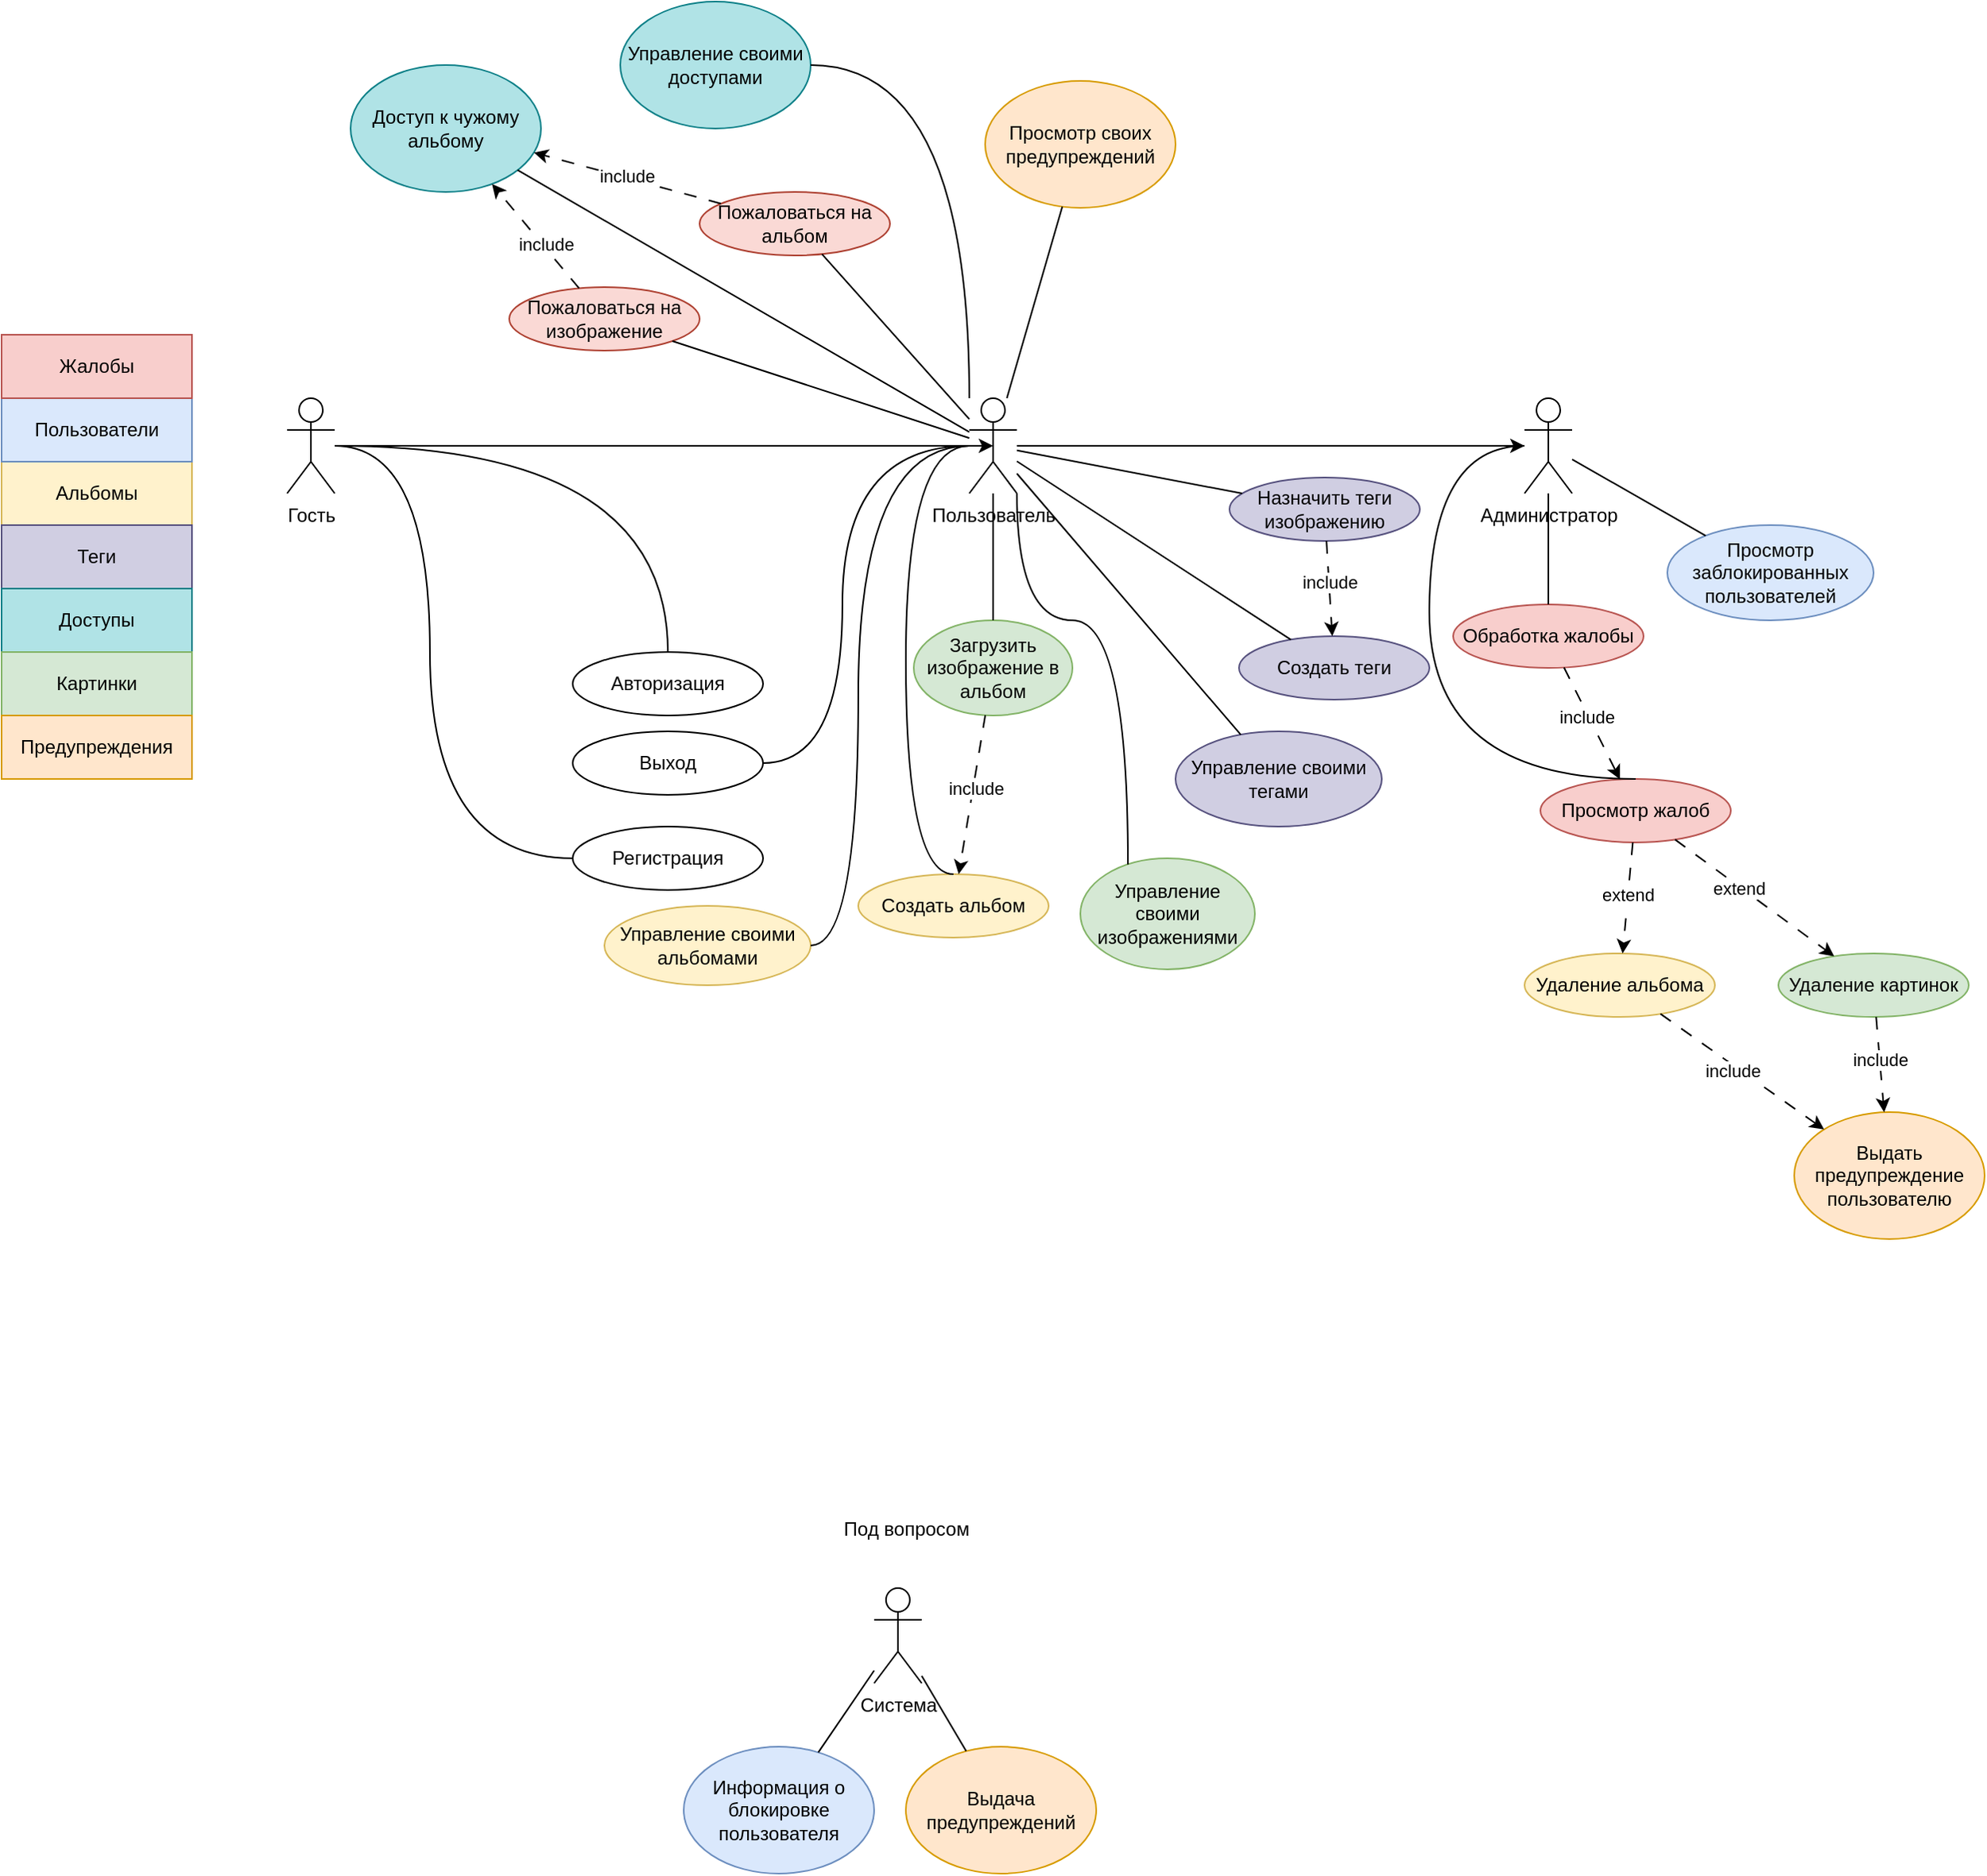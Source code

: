 <mxfile version="24.6.1" type="device" pages="2">
  <diagram id="51-FQfyo7nBuKfRD5Ra7" name="Прецеденты все">
    <mxGraphModel dx="1810" dy="2349" grid="1" gridSize="10" guides="1" tooltips="1" connect="1" arrows="1" fold="1" page="1" pageScale="1" pageWidth="827" pageHeight="1169" math="0" shadow="0">
      <root>
        <mxCell id="0" />
        <mxCell id="1" parent="0" />
        <mxCell id="ZRGMgTDK0uKQOCcNGdat-2" value="Авторизация" style="ellipse;whiteSpace=wrap;html=1;" parent="1" vertex="1">
          <mxGeometry y="320" width="120" height="40" as="geometry" />
        </mxCell>
        <mxCell id="ZRGMgTDK0uKQOCcNGdat-3" value="Регистрация" style="ellipse;whiteSpace=wrap;html=1;" parent="1" vertex="1">
          <mxGeometry y="430" width="120" height="40" as="geometry" />
        </mxCell>
        <mxCell id="ZRGMgTDK0uKQOCcNGdat-4" value="Выход" style="ellipse;whiteSpace=wrap;html=1;" parent="1" vertex="1">
          <mxGeometry y="370" width="120" height="40" as="geometry" />
        </mxCell>
        <mxCell id="ZRGMgTDK0uKQOCcNGdat-5" value="" style="endArrow=none;html=1;rounded=0;edgeStyle=orthogonalEdgeStyle;curved=1;" parent="1" source="ZRGMgTDK0uKQOCcNGdat-34" target="ZRGMgTDK0uKQOCcNGdat-2" edge="1">
          <mxGeometry width="50" height="50" relative="1" as="geometry">
            <mxPoint x="430" y="400" as="sourcePoint" />
            <mxPoint x="480" y="350" as="targetPoint" />
          </mxGeometry>
        </mxCell>
        <mxCell id="ZRGMgTDK0uKQOCcNGdat-6" value="" style="endArrow=none;html=1;rounded=0;edgeStyle=orthogonalEdgeStyle;curved=1;" parent="1" source="ZRGMgTDK0uKQOCcNGdat-1" target="ZRGMgTDK0uKQOCcNGdat-4" edge="1">
          <mxGeometry width="50" height="50" relative="1" as="geometry">
            <mxPoint x="430" y="400" as="sourcePoint" />
            <mxPoint x="480" y="350" as="targetPoint" />
            <Array as="points">
              <mxPoint x="170" y="190" />
              <mxPoint x="170" y="390" />
            </Array>
          </mxGeometry>
        </mxCell>
        <mxCell id="ZRGMgTDK0uKQOCcNGdat-7" value="" style="endArrow=none;html=1;rounded=0;edgeStyle=orthogonalEdgeStyle;curved=1;" parent="1" source="ZRGMgTDK0uKQOCcNGdat-3" target="ZRGMgTDK0uKQOCcNGdat-34" edge="1">
          <mxGeometry width="50" height="50" relative="1" as="geometry">
            <mxPoint x="430" y="400" as="sourcePoint" />
            <mxPoint x="480" y="350" as="targetPoint" />
            <Array as="points">
              <mxPoint x="-90" y="450" />
              <mxPoint x="-90" y="190" />
            </Array>
          </mxGeometry>
        </mxCell>
        <mxCell id="ZRGMgTDK0uKQOCcNGdat-8" value="Загрузить изображение в альбом" style="ellipse;whiteSpace=wrap;html=1;fillColor=#d5e8d4;strokeColor=#82b366;" parent="1" vertex="1">
          <mxGeometry x="215" y="300" width="100" height="60" as="geometry" />
        </mxCell>
        <mxCell id="ZRGMgTDK0uKQOCcNGdat-9" value="Создать альбом" style="ellipse;whiteSpace=wrap;html=1;fillColor=#fff2cc;strokeColor=#d6b656;" parent="1" vertex="1">
          <mxGeometry x="180" y="460" width="120" height="40" as="geometry" />
        </mxCell>
        <mxCell id="ZRGMgTDK0uKQOCcNGdat-11" value="Создать теги" style="ellipse;whiteSpace=wrap;html=1;fillColor=#d0cee2;strokeColor=#56517e;" parent="1" vertex="1">
          <mxGeometry x="420" y="310" width="120" height="40" as="geometry" />
        </mxCell>
        <mxCell id="ZRGMgTDK0uKQOCcNGdat-12" value="Назначить теги изображению" style="ellipse;whiteSpace=wrap;html=1;fillColor=#d0cee2;strokeColor=#56517e;" parent="1" vertex="1">
          <mxGeometry x="414" y="210" width="120" height="40" as="geometry" />
        </mxCell>
        <mxCell id="ZRGMgTDK0uKQOCcNGdat-13" value="" style="endArrow=none;html=1;rounded=0;" parent="1" source="ZRGMgTDK0uKQOCcNGdat-1" target="ZRGMgTDK0uKQOCcNGdat-8" edge="1">
          <mxGeometry width="50" height="50" relative="1" as="geometry">
            <mxPoint x="430" y="400" as="sourcePoint" />
            <mxPoint x="480" y="350" as="targetPoint" />
          </mxGeometry>
        </mxCell>
        <mxCell id="ZRGMgTDK0uKQOCcNGdat-14" value="" style="endArrow=none;html=1;rounded=0;edgeStyle=orthogonalEdgeStyle;curved=1;entryX=0.5;entryY=0;entryDx=0;entryDy=0;" parent="1" source="ZRGMgTDK0uKQOCcNGdat-1" target="ZRGMgTDK0uKQOCcNGdat-9" edge="1">
          <mxGeometry width="50" height="50" relative="1" as="geometry">
            <mxPoint x="430" y="400" as="sourcePoint" />
            <mxPoint x="480" y="350" as="targetPoint" />
            <Array as="points">
              <mxPoint x="210" y="190" />
              <mxPoint x="210" y="460" />
            </Array>
          </mxGeometry>
        </mxCell>
        <mxCell id="ZRGMgTDK0uKQOCcNGdat-15" value="" style="endArrow=classic;html=1;rounded=0;dashed=1;dashPattern=8 8;" parent="1" source="ZRGMgTDK0uKQOCcNGdat-8" target="ZRGMgTDK0uKQOCcNGdat-9" edge="1">
          <mxGeometry width="50" height="50" relative="1" as="geometry">
            <mxPoint x="430" y="400" as="sourcePoint" />
            <mxPoint x="480" y="350" as="targetPoint" />
          </mxGeometry>
        </mxCell>
        <mxCell id="ZRGMgTDK0uKQOCcNGdat-16" value="include" style="edgeLabel;html=1;align=center;verticalAlign=middle;resizable=0;points=[];" parent="ZRGMgTDK0uKQOCcNGdat-15" vertex="1" connectable="0">
          <mxGeometry x="-0.092" y="1" relative="1" as="geometry">
            <mxPoint as="offset" />
          </mxGeometry>
        </mxCell>
        <mxCell id="ZRGMgTDK0uKQOCcNGdat-18" value="" style="endArrow=none;html=1;rounded=0;" parent="1" source="ZRGMgTDK0uKQOCcNGdat-1" target="ZRGMgTDK0uKQOCcNGdat-12" edge="1">
          <mxGeometry width="50" height="50" relative="1" as="geometry">
            <mxPoint x="430" y="400" as="sourcePoint" />
            <mxPoint x="480" y="350" as="targetPoint" />
          </mxGeometry>
        </mxCell>
        <mxCell id="ZRGMgTDK0uKQOCcNGdat-19" value="" style="endArrow=none;html=1;rounded=0;" parent="1" source="ZRGMgTDK0uKQOCcNGdat-1" target="ZRGMgTDK0uKQOCcNGdat-11" edge="1">
          <mxGeometry width="50" height="50" relative="1" as="geometry">
            <mxPoint x="430" y="400" as="sourcePoint" />
            <mxPoint x="480" y="350" as="targetPoint" />
          </mxGeometry>
        </mxCell>
        <mxCell id="ZRGMgTDK0uKQOCcNGdat-20" value="" style="endArrow=classic;html=1;rounded=0;dashed=1;dashPattern=8 8;" parent="1" source="ZRGMgTDK0uKQOCcNGdat-12" target="ZRGMgTDK0uKQOCcNGdat-11" edge="1">
          <mxGeometry width="50" height="50" relative="1" as="geometry">
            <mxPoint x="310" y="360" as="sourcePoint" />
            <mxPoint x="360" y="310" as="targetPoint" />
          </mxGeometry>
        </mxCell>
        <mxCell id="ZRGMgTDK0uKQOCcNGdat-21" value="include" style="edgeLabel;html=1;align=center;verticalAlign=middle;resizable=0;points=[];" parent="ZRGMgTDK0uKQOCcNGdat-20" vertex="1" connectable="0">
          <mxGeometry x="-0.153" relative="1" as="geometry">
            <mxPoint as="offset" />
          </mxGeometry>
        </mxCell>
        <mxCell id="ZRGMgTDK0uKQOCcNGdat-22" value="Доступ к чужому альбому" style="ellipse;whiteSpace=wrap;html=1;fillColor=#b0e3e6;strokeColor=#0e8088;" parent="1" vertex="1">
          <mxGeometry x="-140" y="-50" width="120" height="80" as="geometry" />
        </mxCell>
        <mxCell id="ZRGMgTDK0uKQOCcNGdat-23" value="Пожаловаться на альбом" style="ellipse;whiteSpace=wrap;html=1;fillColor=#fad9d5;strokeColor=#ae4132;" parent="1" vertex="1">
          <mxGeometry x="80" y="30" width="120" height="40" as="geometry" />
        </mxCell>
        <mxCell id="ZRGMgTDK0uKQOCcNGdat-24" value="Пожаловаться на изображение" style="ellipse;whiteSpace=wrap;html=1;fillColor=#fad9d5;strokeColor=#ae4132;" parent="1" vertex="1">
          <mxGeometry x="-40" y="90" width="120" height="40" as="geometry" />
        </mxCell>
        <mxCell id="ZRGMgTDK0uKQOCcNGdat-26" value="" style="endArrow=none;html=1;rounded=0;" parent="1" source="ZRGMgTDK0uKQOCcNGdat-1" target="ZRGMgTDK0uKQOCcNGdat-22" edge="1">
          <mxGeometry width="50" height="50" relative="1" as="geometry">
            <mxPoint x="300" y="110" as="sourcePoint" />
            <mxPoint x="350" y="60" as="targetPoint" />
          </mxGeometry>
        </mxCell>
        <mxCell id="ZRGMgTDK0uKQOCcNGdat-27" value="" style="endArrow=none;html=1;rounded=0;" parent="1" source="ZRGMgTDK0uKQOCcNGdat-1" target="ZRGMgTDK0uKQOCcNGdat-24" edge="1">
          <mxGeometry width="50" height="50" relative="1" as="geometry">
            <mxPoint x="300" y="110" as="sourcePoint" />
            <mxPoint x="350" y="60" as="targetPoint" />
          </mxGeometry>
        </mxCell>
        <mxCell id="ZRGMgTDK0uKQOCcNGdat-28" value="" style="endArrow=none;html=1;rounded=0;" parent="1" source="ZRGMgTDK0uKQOCcNGdat-23" target="ZRGMgTDK0uKQOCcNGdat-1" edge="1">
          <mxGeometry width="50" height="50" relative="1" as="geometry">
            <mxPoint x="180" y="120" as="sourcePoint" />
            <mxPoint x="139.643" y="170" as="targetPoint" />
          </mxGeometry>
        </mxCell>
        <mxCell id="ZRGMgTDK0uKQOCcNGdat-29" value="" style="endArrow=classic;html=1;rounded=0;dashed=1;dashPattern=8 8;" parent="1" source="ZRGMgTDK0uKQOCcNGdat-23" target="ZRGMgTDK0uKQOCcNGdat-22" edge="1">
          <mxGeometry width="50" height="50" relative="1" as="geometry">
            <mxPoint x="180" y="120" as="sourcePoint" />
            <mxPoint x="230" y="70" as="targetPoint" />
          </mxGeometry>
        </mxCell>
        <mxCell id="ZRGMgTDK0uKQOCcNGdat-31" value="include" style="edgeLabel;html=1;align=center;verticalAlign=middle;resizable=0;points=[];" parent="ZRGMgTDK0uKQOCcNGdat-29" vertex="1" connectable="0">
          <mxGeometry x="0.014" y="-1" relative="1" as="geometry">
            <mxPoint as="offset" />
          </mxGeometry>
        </mxCell>
        <mxCell id="ZRGMgTDK0uKQOCcNGdat-30" value="" style="endArrow=classic;html=1;rounded=0;dashed=1;dashPattern=8 8;" parent="1" source="ZRGMgTDK0uKQOCcNGdat-24" target="ZRGMgTDK0uKQOCcNGdat-22" edge="1">
          <mxGeometry width="50" height="50" relative="1" as="geometry">
            <mxPoint x="180" y="120" as="sourcePoint" />
            <mxPoint x="230" y="70" as="targetPoint" />
          </mxGeometry>
        </mxCell>
        <mxCell id="ZRGMgTDK0uKQOCcNGdat-33" value="include" style="edgeLabel;html=1;align=center;verticalAlign=middle;resizable=0;points=[];" parent="ZRGMgTDK0uKQOCcNGdat-30" vertex="1" connectable="0">
          <mxGeometry x="-0.186" y="-1" relative="1" as="geometry">
            <mxPoint as="offset" />
          </mxGeometry>
        </mxCell>
        <mxCell id="ZRGMgTDK0uKQOCcNGdat-34" value="Гость" style="shape=umlActor;verticalLabelPosition=bottom;verticalAlign=top;html=1;outlineConnect=0;" parent="1" vertex="1">
          <mxGeometry x="-180" y="160" width="30" height="60" as="geometry" />
        </mxCell>
        <mxCell id="HD56RRknN_QBPDEzP8vD-1" value="" style="endArrow=classic;html=1;rounded=0;entryX=0.5;entryY=0.5;entryDx=0;entryDy=0;entryPerimeter=0;" parent="1" source="ZRGMgTDK0uKQOCcNGdat-34" target="ZRGMgTDK0uKQOCcNGdat-1" edge="1">
          <mxGeometry width="50" height="50" relative="1" as="geometry">
            <mxPoint x="220" y="250" as="sourcePoint" />
            <mxPoint x="270" y="200" as="targetPoint" />
          </mxGeometry>
        </mxCell>
        <mxCell id="HD56RRknN_QBPDEzP8vD-2" value="Альбомы" style="rounded=0;whiteSpace=wrap;html=1;fillColor=#fff2cc;strokeColor=#d6b656;" parent="1" vertex="1">
          <mxGeometry x="-360" y="200" width="120" height="40" as="geometry" />
        </mxCell>
        <mxCell id="HD56RRknN_QBPDEzP8vD-3" value="Теги" style="rounded=0;whiteSpace=wrap;html=1;fillColor=#d0cee2;strokeColor=#56517e;" parent="1" vertex="1">
          <mxGeometry x="-360" y="240" width="120" height="40" as="geometry" />
        </mxCell>
        <mxCell id="HD56RRknN_QBPDEzP8vD-4" value="Доступы" style="rounded=0;whiteSpace=wrap;html=1;fillColor=#b0e3e6;strokeColor=#0e8088;" parent="1" vertex="1">
          <mxGeometry x="-360" y="280" width="120" height="40" as="geometry" />
        </mxCell>
        <mxCell id="HD56RRknN_QBPDEzP8vD-5" value="Пользователи" style="rounded=0;whiteSpace=wrap;html=1;fillColor=#dae8fc;strokeColor=#6c8ebf;" parent="1" vertex="1">
          <mxGeometry x="-360" y="160" width="120" height="40" as="geometry" />
        </mxCell>
        <mxCell id="HD56RRknN_QBPDEzP8vD-6" value="Жалобы" style="rounded=0;whiteSpace=wrap;html=1;fillColor=#f8cecc;strokeColor=#b85450;" parent="1" vertex="1">
          <mxGeometry x="-360" y="120" width="120" height="40" as="geometry" />
        </mxCell>
        <mxCell id="HD56RRknN_QBPDEzP8vD-7" value="Картинки" style="rounded=0;whiteSpace=wrap;html=1;fillColor=#d5e8d4;strokeColor=#82b366;" parent="1" vertex="1">
          <mxGeometry x="-360" y="320" width="120" height="40" as="geometry" />
        </mxCell>
        <mxCell id="HD56RRknN_QBPDEzP8vD-8" value="Администратор" style="shape=umlActor;verticalLabelPosition=bottom;verticalAlign=top;html=1;outlineConnect=0;" parent="1" vertex="1">
          <mxGeometry x="600" y="160" width="30" height="60" as="geometry" />
        </mxCell>
        <mxCell id="HD56RRknN_QBPDEzP8vD-9" value="" style="endArrow=classic;html=1;rounded=0;" parent="1" source="ZRGMgTDK0uKQOCcNGdat-1" target="HD56RRknN_QBPDEzP8vD-8" edge="1">
          <mxGeometry width="50" height="50" relative="1" as="geometry">
            <mxPoint x="550" y="200" as="sourcePoint" />
            <mxPoint x="600" y="150" as="targetPoint" />
          </mxGeometry>
        </mxCell>
        <mxCell id="HD56RRknN_QBPDEzP8vD-10" value="Обработка жалобы" style="ellipse;whiteSpace=wrap;html=1;fillColor=#f8cecc;strokeColor=#b85450;" parent="1" vertex="1">
          <mxGeometry x="555" y="290" width="120" height="40" as="geometry" />
        </mxCell>
        <mxCell id="HD56RRknN_QBPDEzP8vD-11" value="Просмотр жалоб" style="ellipse;whiteSpace=wrap;html=1;fillColor=#f8cecc;strokeColor=#b85450;" parent="1" vertex="1">
          <mxGeometry x="610" y="400" width="120" height="40" as="geometry" />
        </mxCell>
        <mxCell id="HD56RRknN_QBPDEzP8vD-12" value="Управление своими доступами" style="ellipse;whiteSpace=wrap;html=1;fillColor=#b0e3e6;strokeColor=#0e8088;" parent="1" vertex="1">
          <mxGeometry x="30" y="-90" width="120" height="80" as="geometry" />
        </mxCell>
        <mxCell id="HD56RRknN_QBPDEzP8vD-13" value="" style="endArrow=none;html=1;rounded=0;edgeStyle=orthogonalEdgeStyle;curved=1;" parent="1" source="ZRGMgTDK0uKQOCcNGdat-1" target="HD56RRknN_QBPDEzP8vD-12" edge="1">
          <mxGeometry width="50" height="50" relative="1" as="geometry">
            <mxPoint x="170" y="100" as="sourcePoint" />
            <mxPoint x="220" y="50" as="targetPoint" />
            <Array as="points">
              <mxPoint x="250" y="-50" />
            </Array>
          </mxGeometry>
        </mxCell>
        <mxCell id="HD56RRknN_QBPDEzP8vD-14" value="Удаление альбома" style="ellipse;whiteSpace=wrap;html=1;fillColor=#fff2cc;strokeColor=#d6b656;" parent="1" vertex="1">
          <mxGeometry x="600" y="510" width="120" height="40" as="geometry" />
        </mxCell>
        <mxCell id="HD56RRknN_QBPDEzP8vD-15" value="Удаление картинок" style="ellipse;whiteSpace=wrap;html=1;fillColor=#d5e8d4;strokeColor=#82b366;" parent="1" vertex="1">
          <mxGeometry x="760" y="510" width="120" height="40" as="geometry" />
        </mxCell>
        <mxCell id="HD56RRknN_QBPDEzP8vD-16" value="" style="endArrow=none;html=1;rounded=0;" parent="1" source="HD56RRknN_QBPDEzP8vD-8" target="HD56RRknN_QBPDEzP8vD-10" edge="1">
          <mxGeometry width="50" height="50" relative="1" as="geometry">
            <mxPoint x="490" y="190" as="sourcePoint" />
            <mxPoint x="540" y="140" as="targetPoint" />
          </mxGeometry>
        </mxCell>
        <mxCell id="HD56RRknN_QBPDEzP8vD-17" value="" style="endArrow=none;html=1;rounded=0;edgeStyle=orthogonalEdgeStyle;curved=1;" parent="1" source="HD56RRknN_QBPDEzP8vD-8" target="HD56RRknN_QBPDEzP8vD-11" edge="1">
          <mxGeometry width="50" height="50" relative="1" as="geometry">
            <mxPoint x="490" y="190" as="sourcePoint" />
            <mxPoint x="540" y="140" as="targetPoint" />
            <Array as="points">
              <mxPoint x="540" y="190" />
              <mxPoint x="540" y="400" />
            </Array>
          </mxGeometry>
        </mxCell>
        <mxCell id="HD56RRknN_QBPDEzP8vD-19" value="" style="endArrow=classic;html=1;rounded=0;dashed=1;dashPattern=8 8;" parent="1" source="HD56RRknN_QBPDEzP8vD-10" target="HD56RRknN_QBPDEzP8vD-11" edge="1">
          <mxGeometry width="50" height="50" relative="1" as="geometry">
            <mxPoint x="430" y="200" as="sourcePoint" />
            <mxPoint x="480" y="150" as="targetPoint" />
          </mxGeometry>
        </mxCell>
        <mxCell id="HD56RRknN_QBPDEzP8vD-20" value="include" style="edgeLabel;html=1;align=center;verticalAlign=middle;resizable=0;points=[];" parent="HD56RRknN_QBPDEzP8vD-19" vertex="1" connectable="0">
          <mxGeometry x="-0.142" y="-2" relative="1" as="geometry">
            <mxPoint as="offset" />
          </mxGeometry>
        </mxCell>
        <mxCell id="HD56RRknN_QBPDEzP8vD-21" value="" style="endArrow=classic;html=1;rounded=0;dashed=1;dashPattern=8 8;" parent="1" source="HD56RRknN_QBPDEzP8vD-11" target="HD56RRknN_QBPDEzP8vD-14" edge="1">
          <mxGeometry width="50" height="50" relative="1" as="geometry">
            <mxPoint x="490" y="290" as="sourcePoint" />
            <mxPoint x="540" y="240" as="targetPoint" />
          </mxGeometry>
        </mxCell>
        <mxCell id="HD56RRknN_QBPDEzP8vD-24" value="extend" style="edgeLabel;html=1;align=center;verticalAlign=middle;resizable=0;points=[];" parent="HD56RRknN_QBPDEzP8vD-21" vertex="1" connectable="0">
          <mxGeometry x="-0.074" y="-1" relative="1" as="geometry">
            <mxPoint as="offset" />
          </mxGeometry>
        </mxCell>
        <mxCell id="HD56RRknN_QBPDEzP8vD-22" value="" style="endArrow=classic;html=1;rounded=0;dashed=1;dashPattern=8 8;" parent="1" source="HD56RRknN_QBPDEzP8vD-11" target="HD56RRknN_QBPDEzP8vD-15" edge="1">
          <mxGeometry width="50" height="50" relative="1" as="geometry">
            <mxPoint x="490" y="290" as="sourcePoint" />
            <mxPoint x="540" y="240" as="targetPoint" />
          </mxGeometry>
        </mxCell>
        <mxCell id="HD56RRknN_QBPDEzP8vD-23" value="extend" style="edgeLabel;html=1;align=center;verticalAlign=middle;resizable=0;points=[];" parent="HD56RRknN_QBPDEzP8vD-22" vertex="1" connectable="0">
          <mxGeometry x="-0.199" y="-1" relative="1" as="geometry">
            <mxPoint as="offset" />
          </mxGeometry>
        </mxCell>
        <mxCell id="HD56RRknN_QBPDEzP8vD-27" value="Выдать предупреждение&lt;div&gt;пользователю&lt;/div&gt;" style="ellipse;whiteSpace=wrap;html=1;fillColor=#ffe6cc;strokeColor=#d79b00;" parent="1" vertex="1">
          <mxGeometry x="770" y="610" width="120" height="80" as="geometry" />
        </mxCell>
        <mxCell id="HD56RRknN_QBPDEzP8vD-28" value="" style="endArrow=classic;html=1;rounded=0;dashed=1;dashPattern=8 8;" parent="1" source="HD56RRknN_QBPDEzP8vD-14" target="HD56RRknN_QBPDEzP8vD-27" edge="1">
          <mxGeometry width="50" height="50" relative="1" as="geometry">
            <mxPoint x="750" y="500" as="sourcePoint" />
            <mxPoint x="800" y="450" as="targetPoint" />
          </mxGeometry>
        </mxCell>
        <mxCell id="HD56RRknN_QBPDEzP8vD-30" value="include" style="edgeLabel;html=1;align=center;verticalAlign=middle;resizable=0;points=[];" parent="HD56RRknN_QBPDEzP8vD-28" vertex="1" connectable="0">
          <mxGeometry x="-0.099" y="-3" relative="1" as="geometry">
            <mxPoint as="offset" />
          </mxGeometry>
        </mxCell>
        <mxCell id="HD56RRknN_QBPDEzP8vD-29" value="" style="endArrow=classic;html=1;rounded=0;dashed=1;dashPattern=8 8;" parent="1" source="HD56RRknN_QBPDEzP8vD-15" target="HD56RRknN_QBPDEzP8vD-27" edge="1">
          <mxGeometry width="50" height="50" relative="1" as="geometry">
            <mxPoint x="750" y="500" as="sourcePoint" />
            <mxPoint x="800" y="450" as="targetPoint" />
          </mxGeometry>
        </mxCell>
        <mxCell id="HD56RRknN_QBPDEzP8vD-31" value="include" style="edgeLabel;html=1;align=center;verticalAlign=middle;resizable=0;points=[];" parent="HD56RRknN_QBPDEzP8vD-29" vertex="1" connectable="0">
          <mxGeometry x="-0.117" relative="1" as="geometry">
            <mxPoint as="offset" />
          </mxGeometry>
        </mxCell>
        <mxCell id="HD56RRknN_QBPDEzP8vD-32" value="Предупреждения" style="rounded=0;whiteSpace=wrap;html=1;fillColor=#ffe6cc;strokeColor=#d79b00;" parent="1" vertex="1">
          <mxGeometry x="-360" y="360" width="120" height="40" as="geometry" />
        </mxCell>
        <mxCell id="HD56RRknN_QBPDEzP8vD-33" value="Просмотр заблокированных пользователей" style="ellipse;whiteSpace=wrap;html=1;fillColor=#dae8fc;strokeColor=#6c8ebf;" parent="1" vertex="1">
          <mxGeometry x="690" y="240" width="130" height="60" as="geometry" />
        </mxCell>
        <mxCell id="HD56RRknN_QBPDEzP8vD-34" value="" style="endArrow=none;html=1;rounded=0;" parent="1" source="HD56RRknN_QBPDEzP8vD-8" target="HD56RRknN_QBPDEzP8vD-33" edge="1">
          <mxGeometry width="50" height="50" relative="1" as="geometry">
            <mxPoint x="360" y="280" as="sourcePoint" />
            <mxPoint x="410" y="230" as="targetPoint" />
          </mxGeometry>
        </mxCell>
        <mxCell id="HD56RRknN_QBPDEzP8vD-35" value="Просмотр своих предупреждений" style="ellipse;whiteSpace=wrap;html=1;fillColor=#ffe6cc;strokeColor=#d79b00;" parent="1" vertex="1">
          <mxGeometry x="260" y="-40" width="120" height="80" as="geometry" />
        </mxCell>
        <mxCell id="HD56RRknN_QBPDEzP8vD-36" value="" style="endArrow=none;html=1;rounded=0;" parent="1" source="ZRGMgTDK0uKQOCcNGdat-1" target="HD56RRknN_QBPDEzP8vD-35" edge="1">
          <mxGeometry width="50" height="50" relative="1" as="geometry">
            <mxPoint x="290" y="160" as="sourcePoint" />
            <mxPoint x="340" y="110" as="targetPoint" />
          </mxGeometry>
        </mxCell>
        <mxCell id="HD56RRknN_QBPDEzP8vD-37" value="Система" style="shape=umlActor;verticalLabelPosition=bottom;verticalAlign=top;html=1;outlineConnect=0;" parent="1" vertex="1">
          <mxGeometry x="190" y="910" width="30" height="60" as="geometry" />
        </mxCell>
        <mxCell id="HD56RRknN_QBPDEzP8vD-38" value="Информация о блокировке пользователя" style="ellipse;whiteSpace=wrap;html=1;fillColor=#dae8fc;strokeColor=#6c8ebf;" parent="1" vertex="1">
          <mxGeometry x="70" y="1010" width="120" height="80" as="geometry" />
        </mxCell>
        <mxCell id="HD56RRknN_QBPDEzP8vD-39" value="Выдача предупреждений" style="ellipse;whiteSpace=wrap;html=1;fillColor=#ffe6cc;strokeColor=#d79b00;" parent="1" vertex="1">
          <mxGeometry x="210" y="1010" width="120" height="80" as="geometry" />
        </mxCell>
        <mxCell id="HD56RRknN_QBPDEzP8vD-40" value="" style="endArrow=none;html=1;rounded=0;" parent="1" source="HD56RRknN_QBPDEzP8vD-37" target="HD56RRknN_QBPDEzP8vD-38" edge="1">
          <mxGeometry width="50" height="50" relative="1" as="geometry">
            <mxPoint x="60" y="1230" as="sourcePoint" />
            <mxPoint x="110" y="1180" as="targetPoint" />
          </mxGeometry>
        </mxCell>
        <mxCell id="HD56RRknN_QBPDEzP8vD-41" value="" style="endArrow=none;html=1;rounded=0;" parent="1" source="HD56RRknN_QBPDEzP8vD-37" target="HD56RRknN_QBPDEzP8vD-39" edge="1">
          <mxGeometry width="50" height="50" relative="1" as="geometry">
            <mxPoint x="60" y="1230" as="sourcePoint" />
            <mxPoint x="110" y="1180" as="targetPoint" />
          </mxGeometry>
        </mxCell>
        <mxCell id="HD56RRknN_QBPDEzP8vD-42" value="Управление своими тегами" style="ellipse;whiteSpace=wrap;html=1;fillColor=#d0cee2;strokeColor=#56517e;" parent="1" vertex="1">
          <mxGeometry x="380" y="370" width="130" height="60" as="geometry" />
        </mxCell>
        <mxCell id="HD56RRknN_QBPDEzP8vD-43" value="" style="endArrow=none;html=1;rounded=0;" parent="1" source="HD56RRknN_QBPDEzP8vD-42" target="ZRGMgTDK0uKQOCcNGdat-1" edge="1">
          <mxGeometry width="50" height="50" relative="1" as="geometry">
            <mxPoint x="430" y="330" as="sourcePoint" />
            <mxPoint x="480" y="280" as="targetPoint" />
          </mxGeometry>
        </mxCell>
        <mxCell id="HD56RRknN_QBPDEzP8vD-44" value="Управление своими альбомами" style="ellipse;whiteSpace=wrap;html=1;fillColor=#fff2cc;strokeColor=#d6b656;" parent="1" vertex="1">
          <mxGeometry x="20" y="480" width="130" height="50" as="geometry" />
        </mxCell>
        <mxCell id="HD56RRknN_QBPDEzP8vD-45" value="" style="endArrow=none;html=1;rounded=0;edgeStyle=orthogonalEdgeStyle;curved=1;" parent="1" source="HD56RRknN_QBPDEzP8vD-44" target="ZRGMgTDK0uKQOCcNGdat-1" edge="1">
          <mxGeometry width="50" height="50" relative="1" as="geometry">
            <mxPoint x="230" y="300" as="sourcePoint" />
            <mxPoint x="280" y="250" as="targetPoint" />
            <Array as="points">
              <mxPoint x="180" y="190" />
            </Array>
          </mxGeometry>
        </mxCell>
        <mxCell id="HD56RRknN_QBPDEzP8vD-46" value="Управление своими изображениями" style="ellipse;whiteSpace=wrap;html=1;fillColor=#d5e8d4;strokeColor=#82b366;" parent="1" vertex="1">
          <mxGeometry x="320" y="450" width="110" height="70" as="geometry" />
        </mxCell>
        <mxCell id="HD56RRknN_QBPDEzP8vD-47" value="" style="endArrow=none;html=1;rounded=0;edgeStyle=orthogonalEdgeStyle;curved=1;" parent="1" source="HD56RRknN_QBPDEzP8vD-46" target="ZRGMgTDK0uKQOCcNGdat-1" edge="1">
          <mxGeometry width="50" height="50" relative="1" as="geometry">
            <mxPoint x="160" y="330" as="sourcePoint" />
            <mxPoint x="210" y="280" as="targetPoint" />
            <Array as="points">
              <mxPoint x="350" y="300" />
              <mxPoint x="280" y="300" />
            </Array>
          </mxGeometry>
        </mxCell>
        <mxCell id="ZRGMgTDK0uKQOCcNGdat-1" value="Пользователь" style="shape=umlActor;verticalLabelPosition=bottom;verticalAlign=top;html=1;outlineConnect=0;" parent="1" vertex="1">
          <mxGeometry x="250" y="160" width="30" height="60" as="geometry" />
        </mxCell>
        <mxCell id="jvjjnDqra7yOvroGyYFT-1" value="Под вопросом&lt;div&gt;&lt;br&gt;&lt;/div&gt;" style="text;html=1;align=center;verticalAlign=middle;resizable=0;points=[];autosize=1;strokeColor=none;fillColor=none;" parent="1" vertex="1">
          <mxGeometry x="160" y="860" width="100" height="40" as="geometry" />
        </mxCell>
      </root>
    </mxGraphModel>
  </diagram>
  <diagram id="pAf-59QJGZfnyUv0g2Xw" name="Прецеденты в А4">
    <mxGraphModel dx="1434" dy="844" grid="1" gridSize="10" guides="1" tooltips="1" connect="1" arrows="1" fold="1" page="1" pageScale="1" pageWidth="827" pageHeight="1169" math="0" shadow="0">
      <root>
        <mxCell id="0" />
        <mxCell id="1" parent="0" />
        <mxCell id="E5wvH0Ks0iSR9WaGXMlH-1" value="" style="group" parent="1" vertex="1" connectable="0">
          <mxGeometry x="323" y="920" width="170" height="220" as="geometry" />
        </mxCell>
        <mxCell id="78WNrmpxlgRJU0a64aDO-3" value="&lt;div style=&quot;padding-top: 0px; margin-top: 0px; margin-bottom: 180px;&quot;&gt;&lt;b&gt;Пользователи&lt;/b&gt;&lt;/div&gt;" style="rounded=1;whiteSpace=wrap;html=1;fillColor=#dae8fc;strokeColor=#6c8ebf;align=center;verticalAlign=top;" parent="E5wvH0Ks0iSR9WaGXMlH-1" vertex="1">
          <mxGeometry width="170" height="220" as="geometry" />
        </mxCell>
        <mxCell id="78WNrmpxlgRJU0a64aDO-4" value="Авторизация" style="ellipse;whiteSpace=wrap;html=1;" parent="E5wvH0Ks0iSR9WaGXMlH-1" vertex="1">
          <mxGeometry x="25" y="30" width="120" height="30" as="geometry" />
        </mxCell>
        <mxCell id="78WNrmpxlgRJU0a64aDO-5" value="Регистрация" style="ellipse;whiteSpace=wrap;html=1;" parent="E5wvH0Ks0iSR9WaGXMlH-1" vertex="1">
          <mxGeometry x="25" y="105" width="120" height="30" as="geometry" />
        </mxCell>
        <mxCell id="78WNrmpxlgRJU0a64aDO-6" value="Выход" style="ellipse;whiteSpace=wrap;html=1;" parent="E5wvH0Ks0iSR9WaGXMlH-1" vertex="1">
          <mxGeometry x="25" y="67.5" width="120" height="30" as="geometry" />
        </mxCell>
        <mxCell id="78WNrmpxlgRJU0a64aDO-7" value="Просмотр заблокированных пользователей" style="ellipse;whiteSpace=wrap;html=1;" parent="E5wvH0Ks0iSR9WaGXMlH-1" vertex="1">
          <mxGeometry x="25" y="142.5" width="125" height="67.5" as="geometry" />
        </mxCell>
        <mxCell id="78WNrmpxlgRJU0a64aDO-8" value="" style="group" parent="1" vertex="1" connectable="0">
          <mxGeometry x="464" y="360" width="170" height="235" as="geometry" />
        </mxCell>
        <mxCell id="78WNrmpxlgRJU0a64aDO-9" value="&lt;b&gt;Изображения&lt;/b&gt;" style="rounded=1;whiteSpace=wrap;html=1;fillColor=#d5e8d4;strokeColor=#82b366;verticalAlign=top;" parent="78WNrmpxlgRJU0a64aDO-8" vertex="1">
          <mxGeometry width="170" height="235" as="geometry" />
        </mxCell>
        <mxCell id="78WNrmpxlgRJU0a64aDO-10" value="Удаление изображения" style="ellipse;whiteSpace=wrap;html=1;" parent="78WNrmpxlgRJU0a64aDO-8" vertex="1">
          <mxGeometry x="25" y="40" width="120" height="40" as="geometry" />
        </mxCell>
        <mxCell id="78WNrmpxlgRJU0a64aDO-11" value="Загрузить изображение в альбом" style="ellipse;whiteSpace=wrap;html=1;" parent="78WNrmpxlgRJU0a64aDO-8" vertex="1">
          <mxGeometry x="22.5" y="90" width="125" height="70" as="geometry" />
        </mxCell>
        <mxCell id="78WNrmpxlgRJU0a64aDO-12" value="Управление своими изображениями" style="ellipse;whiteSpace=wrap;html=1;" parent="78WNrmpxlgRJU0a64aDO-8" vertex="1">
          <mxGeometry x="17.5" y="175" width="135" height="55" as="geometry" />
        </mxCell>
        <mxCell id="78WNrmpxlgRJU0a64aDO-13" value="" style="group" parent="1" vertex="1" connectable="0">
          <mxGeometry x="164" y="390" width="170" height="205" as="geometry" />
        </mxCell>
        <mxCell id="78WNrmpxlgRJU0a64aDO-14" value="&lt;b&gt;Альбомы&lt;/b&gt;" style="rounded=1;whiteSpace=wrap;html=1;fillColor=#fff2cc;strokeColor=#d6b656;verticalAlign=top;" parent="78WNrmpxlgRJU0a64aDO-13" vertex="1">
          <mxGeometry width="170" height="205" as="geometry" />
        </mxCell>
        <mxCell id="78WNrmpxlgRJU0a64aDO-15" value="Удалить альбом" style="ellipse;whiteSpace=wrap;html=1;" parent="78WNrmpxlgRJU0a64aDO-13" vertex="1">
          <mxGeometry x="23.75" y="40" width="120" height="40" as="geometry" />
        </mxCell>
        <mxCell id="78WNrmpxlgRJU0a64aDO-16" value="Создать альбом" style="ellipse;whiteSpace=wrap;html=1;" parent="78WNrmpxlgRJU0a64aDO-13" vertex="1">
          <mxGeometry x="25" y="90" width="120" height="40" as="geometry" />
        </mxCell>
        <mxCell id="78WNrmpxlgRJU0a64aDO-17" value="Управление своими альбомами" style="ellipse;whiteSpace=wrap;html=1;" parent="78WNrmpxlgRJU0a64aDO-13" vertex="1">
          <mxGeometry x="17.5" y="145" width="135" height="55" as="geometry" />
        </mxCell>
        <mxCell id="78WNrmpxlgRJU0a64aDO-18" value="&lt;font color=&quot;#1a1a1a&quot;&gt;Гость&lt;/font&gt;" style="shape=umlActor;verticalLabelPosition=bottom;verticalAlign=top;html=1;outlineConnect=0;fillColor=#008a00;fontColor=#ffffff;strokeColor=#005700;" parent="1" vertex="1">
          <mxGeometry x="34" y="980" width="30" height="60" as="geometry" />
        </mxCell>
        <mxCell id="78WNrmpxlgRJU0a64aDO-19" value="&lt;font color=&quot;#1a1a1a&quot;&gt;Администратор&lt;/font&gt;" style="shape=umlActor;verticalLabelPosition=bottom;verticalAlign=top;html=1;outlineConnect=0;fillColor=#a20025;fontColor=#ffffff;strokeColor=#6F0000;" parent="1" vertex="1">
          <mxGeometry x="764" y="410" width="30" height="60" as="geometry" />
        </mxCell>
        <mxCell id="78WNrmpxlgRJU0a64aDO-21" value="" style="endArrow=none;html=1;rounded=1;edgeStyle=orthogonalEdgeStyle;fillColor=#0050ef;strokeColor=#001DBC;" parent="1" source="78WNrmpxlgRJU0a64aDO-20" target="78WNrmpxlgRJU0a64aDO-12" edge="1">
          <mxGeometry width="50" height="50" relative="1" as="geometry">
            <mxPoint x="244" y="500" as="sourcePoint" />
            <mxPoint x="294" y="450" as="targetPoint" />
            <Array as="points">
              <mxPoint x="49" y="640" />
              <mxPoint x="670" y="640" />
              <mxPoint x="670" y="563" />
            </Array>
          </mxGeometry>
        </mxCell>
        <mxCell id="78WNrmpxlgRJU0a64aDO-22" value="" style="endArrow=none;html=1;rounded=0;fillColor=#0050ef;strokeColor=#001DBC;" parent="1" source="78WNrmpxlgRJU0a64aDO-20" target="78WNrmpxlgRJU0a64aDO-17" edge="1">
          <mxGeometry width="50" height="50" relative="1" as="geometry">
            <mxPoint x="244" y="500" as="sourcePoint" />
            <mxPoint x="294" y="450" as="targetPoint" />
          </mxGeometry>
        </mxCell>
        <mxCell id="78WNrmpxlgRJU0a64aDO-23" value="" style="endArrow=none;html=1;rounded=1;edgeStyle=orthogonalEdgeStyle;fillColor=#0050ef;strokeColor=#001DBC;" parent="1" source="78WNrmpxlgRJU0a64aDO-20" target="78WNrmpxlgRJU0a64aDO-11" edge="1">
          <mxGeometry width="50" height="50" relative="1" as="geometry">
            <mxPoint x="334" y="450" as="sourcePoint" />
            <mxPoint x="384" y="400" as="targetPoint" />
            <Array as="points">
              <mxPoint x="49" y="640" />
              <mxPoint x="670" y="640" />
              <mxPoint x="670" y="485" />
            </Array>
          </mxGeometry>
        </mxCell>
        <mxCell id="78WNrmpxlgRJU0a64aDO-24" value="" style="endArrow=classic;html=1;rounded=0;dashed=1;dashPattern=8 8;edgeStyle=orthogonalEdgeStyle;fillColor=#d5e8d4;strokeColor=#82b366;strokeWidth=2;" parent="1" source="78WNrmpxlgRJU0a64aDO-11" target="78WNrmpxlgRJU0a64aDO-16" edge="1">
          <mxGeometry width="50" height="50" relative="1" as="geometry">
            <mxPoint x="334" y="450" as="sourcePoint" />
            <mxPoint x="384" y="400" as="targetPoint" />
            <Array as="points">
              <mxPoint x="444" y="500" />
              <mxPoint x="444" y="500" />
            </Array>
          </mxGeometry>
        </mxCell>
        <mxCell id="78WNrmpxlgRJU0a64aDO-25" value="include" style="edgeLabel;html=1;align=center;verticalAlign=middle;resizable=0;points=[];" parent="78WNrmpxlgRJU0a64aDO-24" vertex="1" connectable="0">
          <mxGeometry x="-0.005" y="3" relative="1" as="geometry">
            <mxPoint x="-22" y="-3" as="offset" />
          </mxGeometry>
        </mxCell>
        <mxCell id="78WNrmpxlgRJU0a64aDO-26" value="" style="group;verticalAlign=top;" parent="1" vertex="1" connectable="0">
          <mxGeometry x="164" y="660" width="170" height="205" as="geometry" />
        </mxCell>
        <mxCell id="78WNrmpxlgRJU0a64aDO-27" value="&lt;b&gt;Теги&lt;/b&gt;" style="rounded=1;whiteSpace=wrap;html=1;fillColor=#e1d5e7;strokeColor=#9673a6;verticalAlign=top;" parent="78WNrmpxlgRJU0a64aDO-26" vertex="1">
          <mxGeometry width="170" height="205" as="geometry" />
        </mxCell>
        <mxCell id="78WNrmpxlgRJU0a64aDO-28" value="Создать теги" style="ellipse;whiteSpace=wrap;html=1;" parent="78WNrmpxlgRJU0a64aDO-26" vertex="1">
          <mxGeometry x="25" y="30" width="120" height="40" as="geometry" />
        </mxCell>
        <mxCell id="78WNrmpxlgRJU0a64aDO-29" value="Управление своими тегами" style="ellipse;whiteSpace=wrap;html=1;" parent="78WNrmpxlgRJU0a64aDO-26" vertex="1">
          <mxGeometry x="17.5" y="145" width="135" height="55" as="geometry" />
        </mxCell>
        <mxCell id="78WNrmpxlgRJU0a64aDO-30" value="Назначить теги изображению" style="ellipse;whiteSpace=wrap;html=1;" parent="78WNrmpxlgRJU0a64aDO-26" vertex="1">
          <mxGeometry x="25" y="85" width="120" height="40" as="geometry" />
        </mxCell>
        <mxCell id="78WNrmpxlgRJU0a64aDO-31" value="" style="endArrow=classic;html=1;rounded=1;dashed=1;dashPattern=8 8;strokeWidth=2;fillColor=#e1d5e7;strokeColor=#9673a6;" parent="78WNrmpxlgRJU0a64aDO-26" source="78WNrmpxlgRJU0a64aDO-30" target="78WNrmpxlgRJU0a64aDO-28" edge="1">
          <mxGeometry width="50" height="50" relative="1" as="geometry">
            <mxPoint x="150" y="25" as="sourcePoint" />
            <mxPoint x="200" y="-25" as="targetPoint" />
            <Array as="points">
              <mxPoint x="210" y="105" />
              <mxPoint x="210" y="50" />
            </Array>
          </mxGeometry>
        </mxCell>
        <mxCell id="78WNrmpxlgRJU0a64aDO-32" value="include" style="edgeLabel;html=1;align=center;verticalAlign=middle;resizable=0;points=[];" parent="78WNrmpxlgRJU0a64aDO-31" vertex="1" connectable="0">
          <mxGeometry x="0.603" relative="1" as="geometry">
            <mxPoint x="24" y="30" as="offset" />
          </mxGeometry>
        </mxCell>
        <mxCell id="78WNrmpxlgRJU0a64aDO-33" value="" style="endArrow=none;html=1;rounded=1;edgeStyle=orthogonalEdgeStyle;fillColor=#0050ef;strokeColor=#001DBC;" parent="1" source="78WNrmpxlgRJU0a64aDO-20" target="78WNrmpxlgRJU0a64aDO-28" edge="1">
          <mxGeometry width="50" height="50" relative="1" as="geometry">
            <mxPoint x="314" y="730" as="sourcePoint" />
            <mxPoint x="364" y="680" as="targetPoint" />
            <Array as="points">
              <mxPoint x="49" y="710" />
            </Array>
          </mxGeometry>
        </mxCell>
        <mxCell id="78WNrmpxlgRJU0a64aDO-34" value="" style="endArrow=none;html=1;rounded=1;edgeStyle=orthogonalEdgeStyle;fillColor=#0050ef;strokeColor=#001DBC;" parent="1" source="78WNrmpxlgRJU0a64aDO-20" target="78WNrmpxlgRJU0a64aDO-30" edge="1">
          <mxGeometry width="50" height="50" relative="1" as="geometry">
            <mxPoint x="314" y="730" as="sourcePoint" />
            <mxPoint x="364" y="680" as="targetPoint" />
            <Array as="points">
              <mxPoint x="49" y="765" />
            </Array>
          </mxGeometry>
        </mxCell>
        <mxCell id="78WNrmpxlgRJU0a64aDO-35" value="" style="endArrow=none;html=1;rounded=1;edgeStyle=orthogonalEdgeStyle;fillColor=#0050ef;strokeColor=#001DBC;" parent="1" source="78WNrmpxlgRJU0a64aDO-20" target="78WNrmpxlgRJU0a64aDO-16" edge="1">
          <mxGeometry width="50" height="50" relative="1" as="geometry">
            <mxPoint x="264" y="560" as="sourcePoint" />
            <mxPoint x="314" y="510" as="targetPoint" />
            <Array as="points">
              <mxPoint x="49" y="500" />
            </Array>
          </mxGeometry>
        </mxCell>
        <mxCell id="78WNrmpxlgRJU0a64aDO-36" value="" style="group;verticalAlign=bottom;labelPosition=center;verticalLabelPosition=top;align=center;" parent="1" vertex="1" connectable="0">
          <mxGeometry x="454" y="720" width="170" height="165" as="geometry" />
        </mxCell>
        <mxCell id="78WNrmpxlgRJU0a64aDO-37" value="&lt;b&gt;Предупреждения&lt;/b&gt;" style="rounded=1;whiteSpace=wrap;html=1;fillColor=#ffe6cc;strokeColor=#d79b00;verticalAlign=top;" parent="78WNrmpxlgRJU0a64aDO-36" vertex="1">
          <mxGeometry width="170" height="160" as="geometry" />
        </mxCell>
        <mxCell id="78WNrmpxlgRJU0a64aDO-38" value="Просмотр своих предупреждений" style="ellipse;whiteSpace=wrap;html=1;" parent="78WNrmpxlgRJU0a64aDO-36" vertex="1">
          <mxGeometry x="17.941" y="96.585" width="134.118" height="48.293" as="geometry" />
        </mxCell>
        <mxCell id="78WNrmpxlgRJU0a64aDO-39" value="Выдать предупреждение пользователю" style="ellipse;whiteSpace=wrap;html=1;" parent="78WNrmpxlgRJU0a64aDO-36" vertex="1">
          <mxGeometry x="21.471" y="32.195" width="127.059" height="44.268" as="geometry" />
        </mxCell>
        <mxCell id="78WNrmpxlgRJU0a64aDO-40" value="" style="group" parent="1" vertex="1" connectable="0">
          <mxGeometry x="164" y="40" width="170" height="305" as="geometry" />
        </mxCell>
        <mxCell id="78WNrmpxlgRJU0a64aDO-41" value="&lt;b&gt;Жалобы&lt;/b&gt;" style="rounded=1;whiteSpace=wrap;html=1;fillColor=#f8cecc;strokeColor=#b85450;verticalAlign=top;" parent="78WNrmpxlgRJU0a64aDO-40" vertex="1">
          <mxGeometry width="170" height="305" as="geometry" />
        </mxCell>
        <mxCell id="78WNrmpxlgRJU0a64aDO-42" value="Просмотр жалобы" style="ellipse;whiteSpace=wrap;html=1;" parent="78WNrmpxlgRJU0a64aDO-40" vertex="1">
          <mxGeometry x="16.25" y="40" width="135" height="50" as="geometry" />
        </mxCell>
        <mxCell id="78WNrmpxlgRJU0a64aDO-43" value="Пожаловаться на альбом" style="ellipse;whiteSpace=wrap;html=1;" parent="78WNrmpxlgRJU0a64aDO-40" vertex="1">
          <mxGeometry x="18.75" y="240" width="135" height="50" as="geometry" />
        </mxCell>
        <mxCell id="78WNrmpxlgRJU0a64aDO-44" value="Обработка жалобы" style="ellipse;whiteSpace=wrap;html=1;" parent="78WNrmpxlgRJU0a64aDO-40" vertex="1">
          <mxGeometry x="18.75" y="110" width="132.5" height="50" as="geometry" />
        </mxCell>
        <mxCell id="78WNrmpxlgRJU0a64aDO-45" value="Пожаловаться на изображение" style="ellipse;whiteSpace=wrap;html=1;" parent="78WNrmpxlgRJU0a64aDO-40" vertex="1">
          <mxGeometry x="18.75" y="175" width="135" height="55" as="geometry" />
        </mxCell>
        <mxCell id="78WNrmpxlgRJU0a64aDO-46" value="" style="endArrow=none;html=1;rounded=1;edgeStyle=orthogonalEdgeStyle;endFill=0;startArrow=classic;startFill=1;dashed=1;dashPattern=8 8;fillColor=#f8cecc;strokeColor=#b85450;strokeWidth=2;" parent="78WNrmpxlgRJU0a64aDO-40" source="78WNrmpxlgRJU0a64aDO-42" target="78WNrmpxlgRJU0a64aDO-44" edge="1">
          <mxGeometry width="50" height="50" relative="1" as="geometry">
            <mxPoint x="110" y="210" as="sourcePoint" />
            <mxPoint x="160" y="160" as="targetPoint" />
            <Array as="points">
              <mxPoint x="-30" y="70" />
              <mxPoint x="-30" y="130" />
            </Array>
          </mxGeometry>
        </mxCell>
        <mxCell id="78WNrmpxlgRJU0a64aDO-47" value="include" style="edgeLabel;html=1;align=center;verticalAlign=middle;resizable=0;points=[];" parent="78WNrmpxlgRJU0a64aDO-46" vertex="1" connectable="0">
          <mxGeometry x="-0.034" y="-1" relative="1" as="geometry">
            <mxPoint x="-3" y="-7" as="offset" />
          </mxGeometry>
        </mxCell>
        <mxCell id="78WNrmpxlgRJU0a64aDO-48" value="" style="group" parent="1" vertex="1" connectable="0">
          <mxGeometry x="454" y="120" width="170" height="205" as="geometry" />
        </mxCell>
        <mxCell id="78WNrmpxlgRJU0a64aDO-49" value="&lt;b&gt;Доступы&lt;/b&gt;" style="rounded=1;whiteSpace=wrap;html=1;fillColor=#b0e3e6;strokeColor=#0e8088;verticalAlign=top;" parent="78WNrmpxlgRJU0a64aDO-48" vertex="1">
          <mxGeometry width="170" height="205" as="geometry" />
        </mxCell>
        <mxCell id="78WNrmpxlgRJU0a64aDO-50" value="Доступ к чужому альбому" style="ellipse;whiteSpace=wrap;html=1;" parent="78WNrmpxlgRJU0a64aDO-48" vertex="1">
          <mxGeometry x="13.75" y="125" width="142.5" height="60" as="geometry" />
        </mxCell>
        <mxCell id="78WNrmpxlgRJU0a64aDO-51" value="Управление своими доступами" style="ellipse;whiteSpace=wrap;html=1;" parent="78WNrmpxlgRJU0a64aDO-48" vertex="1">
          <mxGeometry x="17.5" y="40" width="135" height="55" as="geometry" />
        </mxCell>
        <mxCell id="78WNrmpxlgRJU0a64aDO-52" value="" style="endArrow=none;html=1;rounded=1;edgeStyle=orthogonalEdgeStyle;fillColor=#0050ef;strokeColor=#001DBC;" parent="1" source="78WNrmpxlgRJU0a64aDO-29" target="78WNrmpxlgRJU0a64aDO-20" edge="1">
          <mxGeometry width="50" height="50" relative="1" as="geometry">
            <mxPoint x="234" y="750" as="sourcePoint" />
            <mxPoint x="284" y="700" as="targetPoint" />
          </mxGeometry>
        </mxCell>
        <mxCell id="78WNrmpxlgRJU0a64aDO-53" value="" style="endArrow=none;html=1;rounded=1;edgeStyle=orthogonalEdgeStyle;fillColor=#0050ef;strokeColor=#001DBC;" parent="1" source="78WNrmpxlgRJU0a64aDO-20" target="78WNrmpxlgRJU0a64aDO-43" edge="1">
          <mxGeometry width="50" height="50" relative="1" as="geometry">
            <mxPoint x="274" y="280" as="sourcePoint" />
            <mxPoint x="324" y="230" as="targetPoint" />
            <Array as="points">
              <mxPoint x="49" y="305" />
            </Array>
          </mxGeometry>
        </mxCell>
        <mxCell id="78WNrmpxlgRJU0a64aDO-54" value="" style="endArrow=none;html=1;rounded=1;edgeStyle=orthogonalEdgeStyle;fillColor=#0050ef;strokeColor=#001DBC;" parent="1" source="78WNrmpxlgRJU0a64aDO-20" target="78WNrmpxlgRJU0a64aDO-45" edge="1">
          <mxGeometry width="50" height="50" relative="1" as="geometry">
            <mxPoint x="274" y="280" as="sourcePoint" />
            <mxPoint x="324" y="230" as="targetPoint" />
            <Array as="points">
              <mxPoint x="49" y="242" />
            </Array>
          </mxGeometry>
        </mxCell>
        <mxCell id="78WNrmpxlgRJU0a64aDO-55" value="" style="endArrow=classic;html=1;rounded=1;dashed=1;dashPattern=8 8;edgeStyle=orthogonalEdgeStyle;fillColor=#f8cecc;strokeColor=#b85450;strokeWidth=2;" parent="1" source="78WNrmpxlgRJU0a64aDO-43" target="78WNrmpxlgRJU0a64aDO-50" edge="1">
          <mxGeometry width="50" height="50" relative="1" as="geometry">
            <mxPoint x="364" y="140" as="sourcePoint" />
            <mxPoint x="414" y="90" as="targetPoint" />
            <Array as="points">
              <mxPoint x="400" y="305" />
              <mxPoint x="400" y="275" />
            </Array>
          </mxGeometry>
        </mxCell>
        <mxCell id="78WNrmpxlgRJU0a64aDO-56" value="include" style="edgeLabel;html=1;align=center;verticalAlign=middle;resizable=0;points=[];" parent="78WNrmpxlgRJU0a64aDO-55" vertex="1" connectable="0">
          <mxGeometry x="-0.01" y="-2" relative="1" as="geometry">
            <mxPoint x="-32" y="7" as="offset" />
          </mxGeometry>
        </mxCell>
        <mxCell id="78WNrmpxlgRJU0a64aDO-57" value="" style="endArrow=classic;html=1;rounded=1;dashed=1;dashPattern=8 8;edgeStyle=orthogonalEdgeStyle;fillColor=#f8cecc;strokeColor=#b85450;strokeWidth=2;" parent="1" source="78WNrmpxlgRJU0a64aDO-45" target="78WNrmpxlgRJU0a64aDO-50" edge="1">
          <mxGeometry width="50" height="50" relative="1" as="geometry">
            <mxPoint x="274" y="90" as="sourcePoint" />
            <mxPoint x="324" y="40" as="targetPoint" />
            <Array as="points">
              <mxPoint x="400" y="240" />
              <mxPoint x="400" y="275" />
            </Array>
          </mxGeometry>
        </mxCell>
        <mxCell id="78WNrmpxlgRJU0a64aDO-58" value="include" style="edgeLabel;html=1;align=center;verticalAlign=middle;resizable=0;points=[];" parent="78WNrmpxlgRJU0a64aDO-57" vertex="1" connectable="0">
          <mxGeometry x="-0.031" y="-1" relative="1" as="geometry">
            <mxPoint x="-29" y="-7" as="offset" />
          </mxGeometry>
        </mxCell>
        <mxCell id="78WNrmpxlgRJU0a64aDO-59" value="" style="endArrow=none;html=1;rounded=1;edgeStyle=orthogonalEdgeStyle;fillColor=#0050ef;strokeColor=#001DBC;" parent="1" source="78WNrmpxlgRJU0a64aDO-20" target="78WNrmpxlgRJU0a64aDO-51" edge="1">
          <mxGeometry width="50" height="50" relative="1" as="geometry">
            <mxPoint x="244" y="410" as="sourcePoint" />
            <mxPoint x="294" y="360" as="targetPoint" />
            <Array as="points">
              <mxPoint x="49" y="640" />
              <mxPoint x="670" y="640" />
              <mxPoint x="670" y="187" />
            </Array>
          </mxGeometry>
        </mxCell>
        <mxCell id="78WNrmpxlgRJU0a64aDO-60" value="" style="endArrow=none;html=1;rounded=1;fillColor=#a20025;strokeColor=#6F0000;edgeStyle=orthogonalEdgeStyle;" parent="1" source="78WNrmpxlgRJU0a64aDO-19" target="78WNrmpxlgRJU0a64aDO-42" edge="1">
          <mxGeometry width="50" height="50" relative="1" as="geometry">
            <mxPoint x="304" y="330" as="sourcePoint" />
            <mxPoint x="774" y="50" as="targetPoint" />
            <Array as="points">
              <mxPoint x="780" y="100" />
            </Array>
          </mxGeometry>
        </mxCell>
        <mxCell id="78WNrmpxlgRJU0a64aDO-61" value="" style="endArrow=none;html=1;rounded=1;edgeStyle=orthogonalEdgeStyle;fillColor=#a20025;strokeColor=#6F0000;" parent="1" source="78WNrmpxlgRJU0a64aDO-19" target="78WNrmpxlgRJU0a64aDO-44" edge="1">
          <mxGeometry width="50" height="50" relative="1" as="geometry">
            <mxPoint x="304" y="200" as="sourcePoint" />
            <mxPoint x="354" y="150" as="targetPoint" />
            <Array as="points">
              <mxPoint x="780" y="100" />
              <mxPoint x="404" y="100" />
              <mxPoint x="404" y="175" />
            </Array>
          </mxGeometry>
        </mxCell>
        <mxCell id="78WNrmpxlgRJU0a64aDO-62" value="" style="endArrow=classic;html=1;rounded=1;fillColor=#f8cecc;strokeColor=#b85450;dashed=1;dashPattern=8 8;edgeStyle=orthogonalEdgeStyle;" parent="1" source="78WNrmpxlgRJU0a64aDO-42" target="78WNrmpxlgRJU0a64aDO-15" edge="1">
          <mxGeometry width="50" height="50" relative="1" as="geometry">
            <mxPoint x="374" y="250" as="sourcePoint" />
            <mxPoint x="424" y="200" as="targetPoint" />
            <Array as="points">
              <mxPoint x="80" y="90" />
              <mxPoint x="80" y="450" />
            </Array>
          </mxGeometry>
        </mxCell>
        <mxCell id="78WNrmpxlgRJU0a64aDO-63" value="extend" style="edgeLabel;html=1;align=center;verticalAlign=middle;resizable=0;points=[];" parent="78WNrmpxlgRJU0a64aDO-62" vertex="1" connectable="0">
          <mxGeometry x="-0.174" relative="1" as="geometry">
            <mxPoint y="174" as="offset" />
          </mxGeometry>
        </mxCell>
        <mxCell id="78WNrmpxlgRJU0a64aDO-64" value="" style="endArrow=classic;html=1;rounded=1;fillColor=#f8cecc;strokeColor=#b85450;dashed=1;dashPattern=8 8;edgeStyle=orthogonalEdgeStyle;" parent="1" source="78WNrmpxlgRJU0a64aDO-42" target="78WNrmpxlgRJU0a64aDO-10" edge="1">
          <mxGeometry width="50" height="50" relative="1" as="geometry">
            <mxPoint x="374" y="210" as="sourcePoint" />
            <mxPoint x="424" y="160" as="targetPoint" />
            <Array as="points">
              <mxPoint x="90" y="100" />
              <mxPoint x="90" y="370" />
              <mxPoint x="420" y="370" />
              <mxPoint x="420" y="420" />
            </Array>
          </mxGeometry>
        </mxCell>
        <mxCell id="78WNrmpxlgRJU0a64aDO-65" value="extend" style="edgeLabel;html=1;align=center;verticalAlign=middle;resizable=0;points=[];" parent="78WNrmpxlgRJU0a64aDO-64" vertex="1" connectable="0">
          <mxGeometry x="0.308" y="1" relative="1" as="geometry">
            <mxPoint x="-139" y="1" as="offset" />
          </mxGeometry>
        </mxCell>
        <mxCell id="78WNrmpxlgRJU0a64aDO-66" value="" style="endArrow=none;html=1;rounded=1;edgeStyle=orthogonalEdgeStyle;fillColor=#0050ef;strokeColor=#001DBC;" parent="1" source="78WNrmpxlgRJU0a64aDO-20" target="78WNrmpxlgRJU0a64aDO-38" edge="1">
          <mxGeometry width="50" height="50" relative="1" as="geometry">
            <mxPoint x="354" y="630" as="sourcePoint" />
            <mxPoint x="404" y="580" as="targetPoint" />
            <Array as="points">
              <mxPoint x="49" y="900" />
              <mxPoint x="539" y="900" />
            </Array>
          </mxGeometry>
        </mxCell>
        <mxCell id="78WNrmpxlgRJU0a64aDO-67" value="" style="endArrow=classic;html=1;rounded=1;fillColor=#6a00ff;strokeColor=#3700CC;dashed=1;dashPattern=8 8;edgeStyle=orthogonalEdgeStyle;strokeWidth=2;" parent="1" source="78WNrmpxlgRJU0a64aDO-15" target="78WNrmpxlgRJU0a64aDO-39" edge="1">
          <mxGeometry width="50" height="50" relative="1" as="geometry">
            <mxPoint x="354" y="560" as="sourcePoint" />
            <mxPoint x="404" y="510" as="targetPoint" />
            <Array as="points">
              <mxPoint x="420" y="450" />
              <mxPoint x="420" y="773" />
            </Array>
          </mxGeometry>
        </mxCell>
        <mxCell id="78WNrmpxlgRJU0a64aDO-68" value="include" style="edgeLabel;html=1;align=center;verticalAlign=middle;resizable=0;points=[];" parent="78WNrmpxlgRJU0a64aDO-67" vertex="1" connectable="0">
          <mxGeometry x="-0.726" y="2" relative="1" as="geometry">
            <mxPoint x="5" y="2" as="offset" />
          </mxGeometry>
        </mxCell>
        <mxCell id="78WNrmpxlgRJU0a64aDO-69" value="" style="endArrow=classic;html=1;rounded=1;fillColor=#d5e8d4;strokeColor=#82b366;dashed=1;dashPattern=8 8;edgeStyle=orthogonalEdgeStyle;strokeWidth=2;" parent="1" source="78WNrmpxlgRJU0a64aDO-10" target="78WNrmpxlgRJU0a64aDO-39" edge="1">
          <mxGeometry width="50" height="50" relative="1" as="geometry">
            <mxPoint x="374" y="520" as="sourcePoint" />
            <mxPoint x="424" y="470" as="targetPoint" />
            <Array as="points">
              <mxPoint x="714" y="420" />
              <mxPoint x="714" y="773" />
            </Array>
          </mxGeometry>
        </mxCell>
        <mxCell id="78WNrmpxlgRJU0a64aDO-70" value="include" style="edgeLabel;html=1;align=center;verticalAlign=middle;resizable=0;points=[];" parent="78WNrmpxlgRJU0a64aDO-69" vertex="1" connectable="0">
          <mxGeometry x="-0.808" y="2" relative="1" as="geometry">
            <mxPoint x="42" y="42" as="offset" />
          </mxGeometry>
        </mxCell>
        <mxCell id="78WNrmpxlgRJU0a64aDO-71" value="" style="endArrow=classic;html=1;rounded=1;edgeStyle=orthogonalEdgeStyle;strokeWidth=2;fillColor=#008a00;strokeColor=#005700;" parent="1" target="78WNrmpxlgRJU0a64aDO-20" edge="1">
          <mxGeometry width="50" height="50" relative="1" as="geometry">
            <mxPoint x="34" y="1010" as="sourcePoint" />
            <mxPoint x="320" y="740.06" as="targetPoint" />
            <Array as="points">
              <mxPoint x="10" y="1010" />
              <mxPoint x="10" y="580" />
            </Array>
          </mxGeometry>
        </mxCell>
        <mxCell id="78WNrmpxlgRJU0a64aDO-72" value="" style="endArrow=classic;html=1;rounded=1;edgeStyle=orthogonalEdgeStyle;strokeWidth=2;fillColor=#0050ef;strokeColor=#001DBC;" parent="1" source="78WNrmpxlgRJU0a64aDO-20" target="78WNrmpxlgRJU0a64aDO-19" edge="1">
          <mxGeometry width="50" height="50" relative="1" as="geometry">
            <mxPoint x="260" y="810.06" as="sourcePoint" />
            <mxPoint x="310" y="760.06" as="targetPoint" />
            <Array as="points">
              <mxPoint x="10" y="563" />
              <mxPoint x="10" y="10" />
              <mxPoint x="810" y="10" />
              <mxPoint x="810" y="440" />
            </Array>
          </mxGeometry>
        </mxCell>
        <mxCell id="78WNrmpxlgRJU0a64aDO-73" value="" style="endArrow=none;html=1;rounded=1;edgeStyle=orthogonalEdgeStyle;fillColor=#008a00;strokeColor=#005700;" parent="1" source="78WNrmpxlgRJU0a64aDO-18" target="78WNrmpxlgRJU0a64aDO-4" edge="1">
          <mxGeometry width="50" height="50" relative="1" as="geometry">
            <mxPoint x="300" y="770.06" as="sourcePoint" />
            <mxPoint x="350" y="720.06" as="targetPoint" />
            <Array as="points">
              <mxPoint x="280" y="1010" />
              <mxPoint x="280" y="965" />
            </Array>
          </mxGeometry>
        </mxCell>
        <mxCell id="78WNrmpxlgRJU0a64aDO-74" value="" style="endArrow=none;html=1;rounded=1;edgeStyle=orthogonalEdgeStyle;fillColor=#008a00;strokeColor=#005700;" parent="1" source="78WNrmpxlgRJU0a64aDO-18" target="78WNrmpxlgRJU0a64aDO-5" edge="1">
          <mxGeometry width="50" height="50" relative="1" as="geometry">
            <mxPoint x="250" y="880.06" as="sourcePoint" />
            <mxPoint x="300" y="830.06" as="targetPoint" />
            <Array as="points">
              <mxPoint x="280" y="1010" />
              <mxPoint x="280" y="1040" />
            </Array>
          </mxGeometry>
        </mxCell>
        <mxCell id="78WNrmpxlgRJU0a64aDO-75" value="" style="endArrow=none;html=1;rounded=1;edgeStyle=orthogonalEdgeStyle;fillColor=#0050ef;strokeColor=#001DBC;" parent="1" source="78WNrmpxlgRJU0a64aDO-20" target="78WNrmpxlgRJU0a64aDO-6" edge="1">
          <mxGeometry width="50" height="50" relative="1" as="geometry">
            <mxPoint x="350" y="920.06" as="sourcePoint" />
            <mxPoint x="400" y="870.06" as="targetPoint" />
            <Array as="points">
              <mxPoint x="49" y="900" />
              <mxPoint x="540" y="900" />
              <mxPoint x="540" y="1003" />
            </Array>
          </mxGeometry>
        </mxCell>
        <mxCell id="78WNrmpxlgRJU0a64aDO-76" value="" style="endArrow=none;html=1;rounded=1;edgeStyle=orthogonalEdgeStyle;fillColor=#a20025;strokeColor=#6F0000;" parent="1" source="78WNrmpxlgRJU0a64aDO-7" target="78WNrmpxlgRJU0a64aDO-19" edge="1">
          <mxGeometry width="50" height="50" relative="1" as="geometry">
            <mxPoint x="350" y="920.06" as="sourcePoint" />
            <mxPoint x="400" y="870.06" as="targetPoint" />
          </mxGeometry>
        </mxCell>
        <mxCell id="78WNrmpxlgRJU0a64aDO-20" value="Пользователь" style="shape=umlActor;verticalLabelPosition=bottom;verticalAlign=top;html=1;outlineConnect=0;fillColor=#0050ef;fontColor=#1A1A1A;strokeColor=#001DBC;" parent="1" vertex="1">
          <mxGeometry x="34" y="532.5" width="30" height="60" as="geometry" />
        </mxCell>
      </root>
    </mxGraphModel>
  </diagram>
</mxfile>
